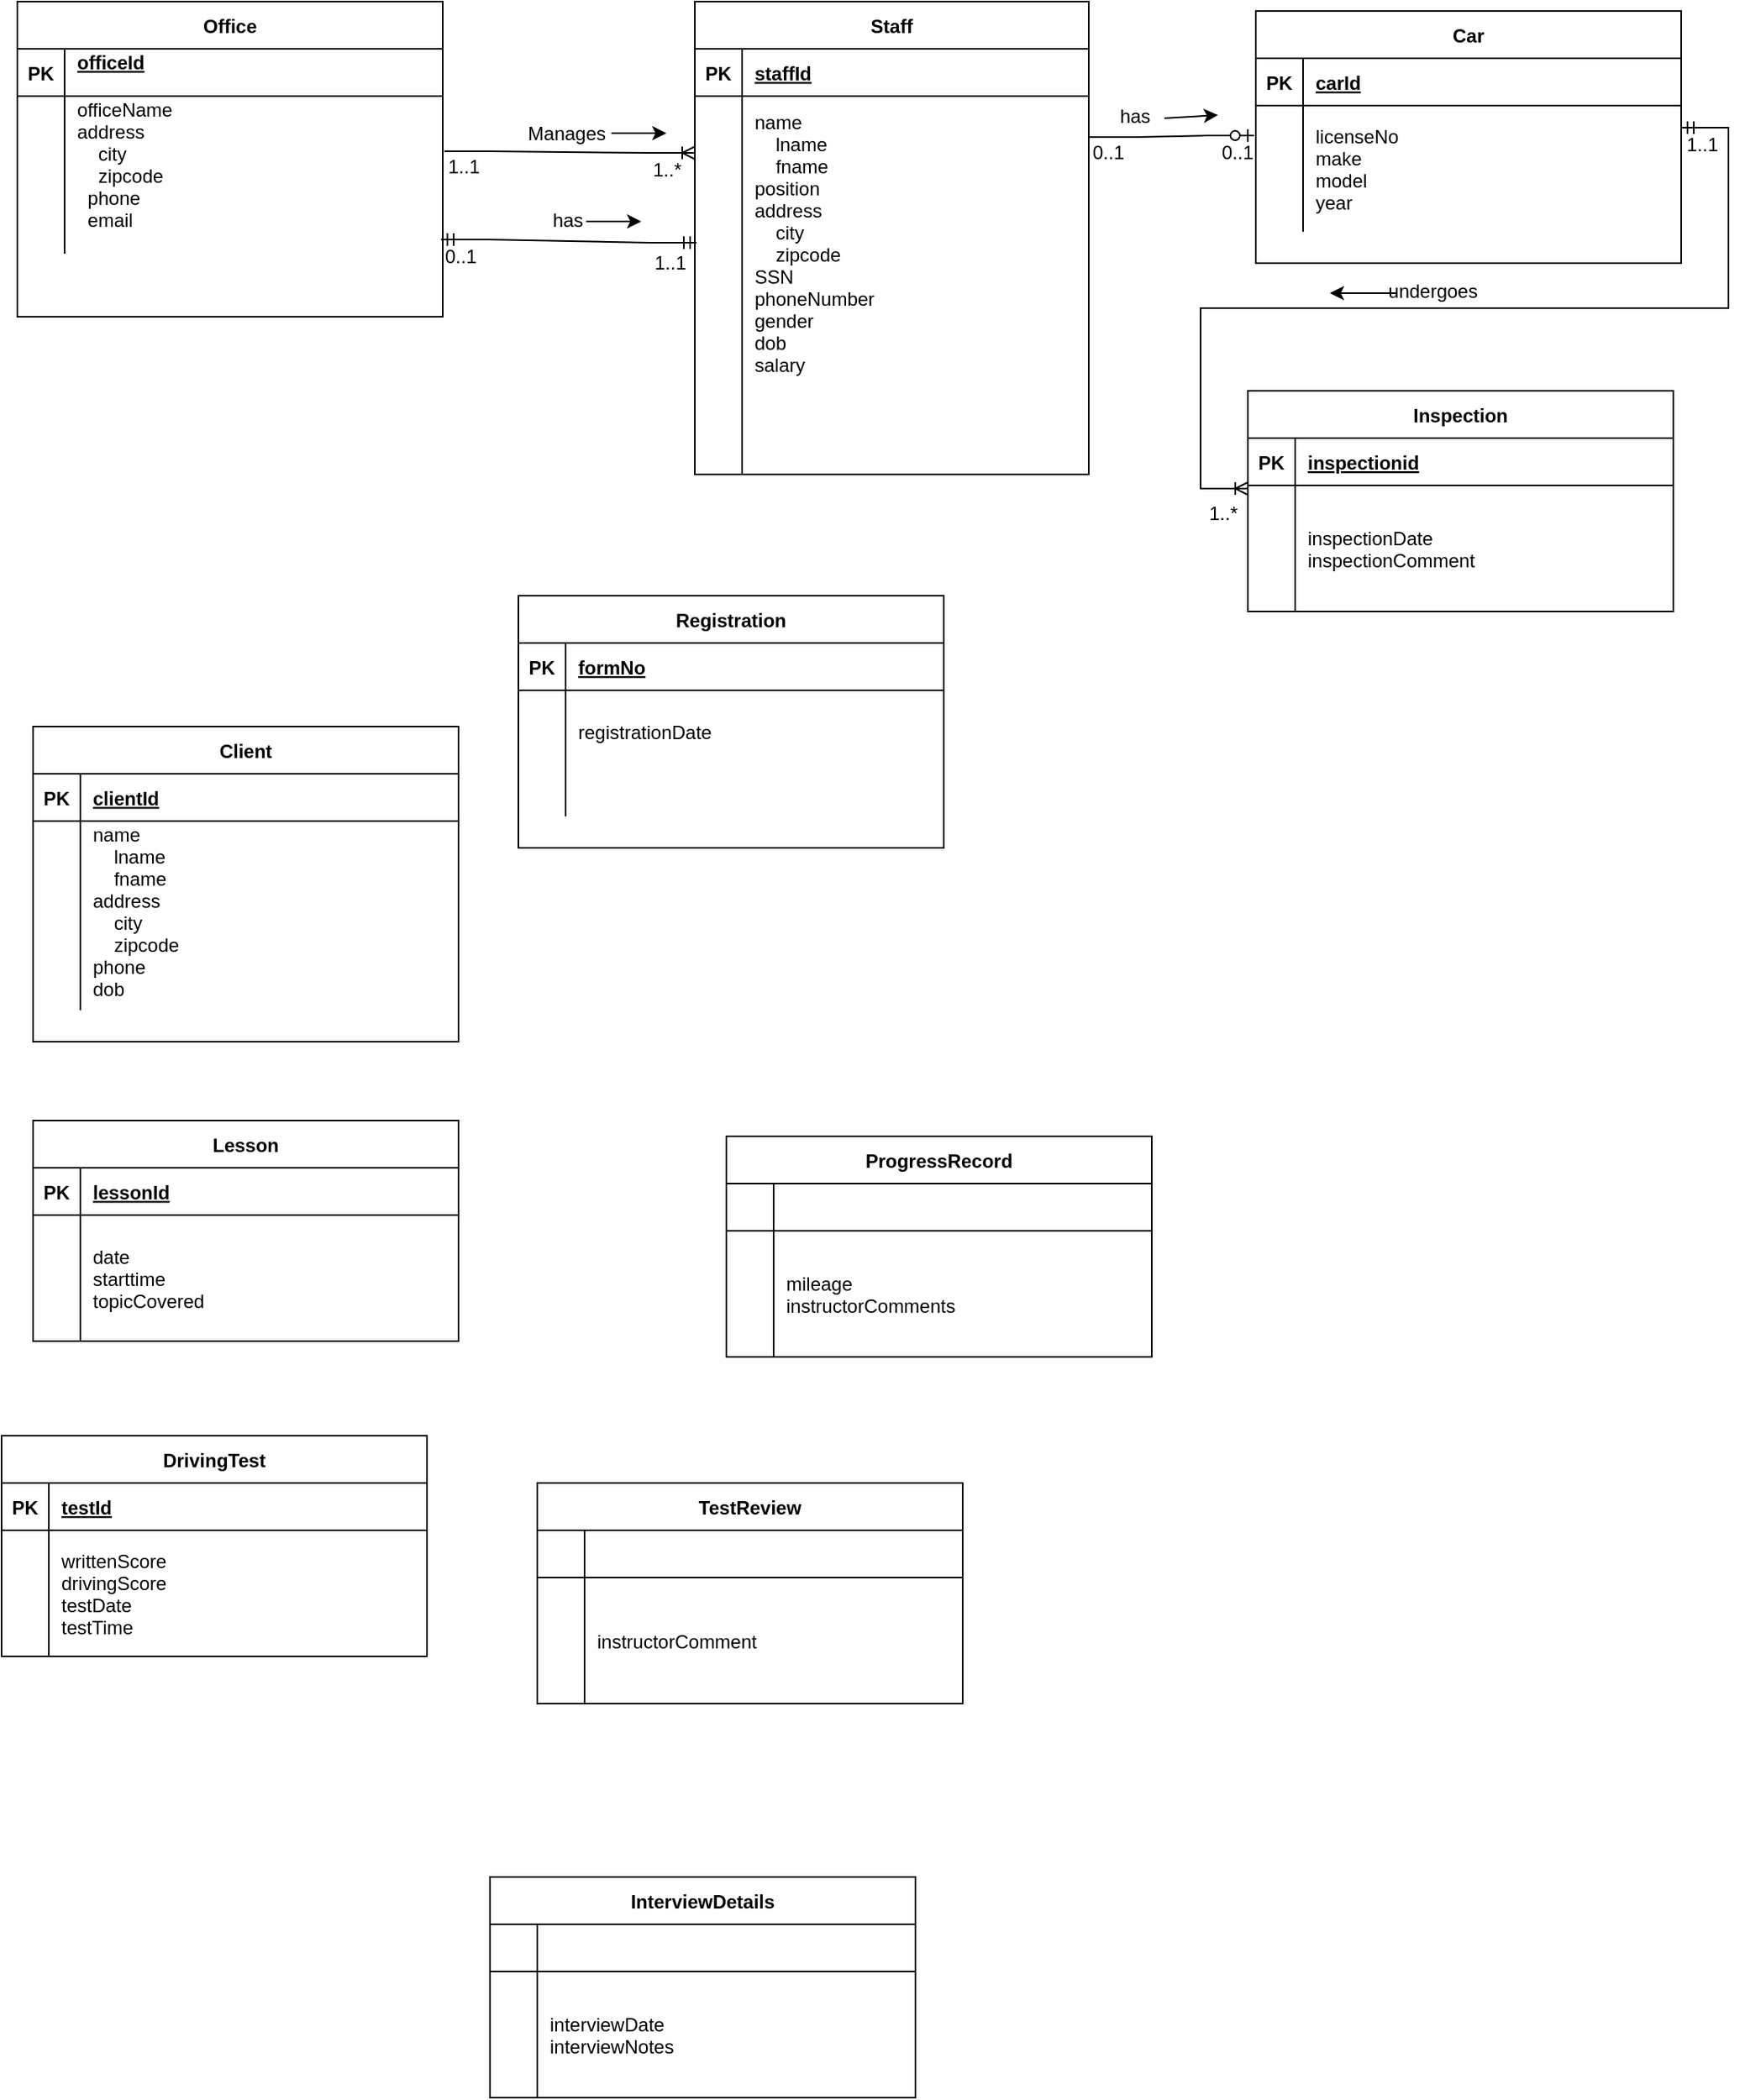 <mxfile version="24.0.2" type="github">
  <diagram id="R2lEEEUBdFMjLlhIrx00" name="Page-1">
    <mxGraphModel dx="954" dy="606" grid="0" gridSize="10" guides="1" tooltips="1" connect="1" arrows="1" fold="1" page="1" pageScale="1" pageWidth="850" pageHeight="1100" math="0" shadow="0" extFonts="Permanent Marker^https://fonts.googleapis.com/css?family=Permanent+Marker">
      <root>
        <mxCell id="0" />
        <mxCell id="1" parent="0" />
        <mxCell id="C-vyLk0tnHw3VtMMgP7b-2" value="Staff" style="shape=table;startSize=30;container=1;collapsible=1;childLayout=tableLayout;fixedRows=1;rowLines=0;fontStyle=1;align=center;resizeLast=1;" parent="1" vertex="1">
          <mxGeometry x="470" y="90" width="250" height="300" as="geometry" />
        </mxCell>
        <mxCell id="C-vyLk0tnHw3VtMMgP7b-3" value="" style="shape=partialRectangle;collapsible=0;dropTarget=0;pointerEvents=0;fillColor=none;points=[[0,0.5],[1,0.5]];portConstraint=eastwest;top=0;left=0;right=0;bottom=1;" parent="C-vyLk0tnHw3VtMMgP7b-2" vertex="1">
          <mxGeometry y="30" width="250" height="30" as="geometry" />
        </mxCell>
        <mxCell id="C-vyLk0tnHw3VtMMgP7b-4" value="PK" style="shape=partialRectangle;overflow=hidden;connectable=0;fillColor=none;top=0;left=0;bottom=0;right=0;fontStyle=1;" parent="C-vyLk0tnHw3VtMMgP7b-3" vertex="1">
          <mxGeometry width="30" height="30" as="geometry">
            <mxRectangle width="30" height="30" as="alternateBounds" />
          </mxGeometry>
        </mxCell>
        <mxCell id="C-vyLk0tnHw3VtMMgP7b-5" value="staffId" style="shape=partialRectangle;overflow=hidden;connectable=0;fillColor=none;top=0;left=0;bottom=0;right=0;align=left;spacingLeft=6;fontStyle=5;" parent="C-vyLk0tnHw3VtMMgP7b-3" vertex="1">
          <mxGeometry x="30" width="220" height="30" as="geometry">
            <mxRectangle width="220" height="30" as="alternateBounds" />
          </mxGeometry>
        </mxCell>
        <mxCell id="C-vyLk0tnHw3VtMMgP7b-6" value="" style="shape=partialRectangle;collapsible=0;dropTarget=0;pointerEvents=0;fillColor=none;points=[[0,0.5],[1,0.5]];portConstraint=eastwest;top=0;left=0;right=0;bottom=0;" parent="C-vyLk0tnHw3VtMMgP7b-2" vertex="1">
          <mxGeometry y="60" width="250" height="200" as="geometry" />
        </mxCell>
        <mxCell id="C-vyLk0tnHw3VtMMgP7b-7" value="" style="shape=partialRectangle;overflow=hidden;connectable=0;fillColor=none;top=0;left=0;bottom=0;right=0;" parent="C-vyLk0tnHw3VtMMgP7b-6" vertex="1">
          <mxGeometry width="30" height="200" as="geometry">
            <mxRectangle width="30" height="200" as="alternateBounds" />
          </mxGeometry>
        </mxCell>
        <mxCell id="C-vyLk0tnHw3VtMMgP7b-8" value="name&#xa;    lname&#xa;    fname&#xa;position&#xa;address&#xa;    city&#xa;    zipcode&#xa;SSN&#xa;phoneNumber&#xa;gender&#xa;dob&#xa;salary&#xa;" style="shape=partialRectangle;overflow=hidden;connectable=0;fillColor=none;top=0;left=0;bottom=0;right=0;align=left;spacingLeft=6;" parent="C-vyLk0tnHw3VtMMgP7b-6" vertex="1">
          <mxGeometry x="30" width="220" height="200" as="geometry">
            <mxRectangle width="220" height="200" as="alternateBounds" />
          </mxGeometry>
        </mxCell>
        <mxCell id="C-vyLk0tnHw3VtMMgP7b-9" value="" style="shape=partialRectangle;collapsible=0;dropTarget=0;pointerEvents=0;fillColor=none;points=[[0,0.5],[1,0.5]];portConstraint=eastwest;top=0;left=0;right=0;bottom=0;" parent="C-vyLk0tnHw3VtMMgP7b-2" vertex="1">
          <mxGeometry y="260" width="250" height="40" as="geometry" />
        </mxCell>
        <mxCell id="C-vyLk0tnHw3VtMMgP7b-10" value="" style="shape=partialRectangle;overflow=hidden;connectable=0;fillColor=none;top=0;left=0;bottom=0;right=0;" parent="C-vyLk0tnHw3VtMMgP7b-9" vertex="1">
          <mxGeometry width="30" height="40" as="geometry">
            <mxRectangle width="30" height="40" as="alternateBounds" />
          </mxGeometry>
        </mxCell>
        <mxCell id="C-vyLk0tnHw3VtMMgP7b-11" value="" style="shape=partialRectangle;overflow=hidden;connectable=0;fillColor=none;top=0;left=0;bottom=0;right=0;align=left;spacingLeft=6;" parent="C-vyLk0tnHw3VtMMgP7b-9" vertex="1">
          <mxGeometry x="30" width="220" height="40" as="geometry">
            <mxRectangle width="220" height="40" as="alternateBounds" />
          </mxGeometry>
        </mxCell>
        <mxCell id="C-vyLk0tnHw3VtMMgP7b-23" value="Office" style="shape=table;startSize=30;container=1;collapsible=1;childLayout=tableLayout;fixedRows=1;rowLines=0;fontStyle=1;align=center;resizeLast=1;" parent="1" vertex="1">
          <mxGeometry x="40" y="90" width="270" height="200" as="geometry" />
        </mxCell>
        <mxCell id="C-vyLk0tnHw3VtMMgP7b-24" value="" style="shape=partialRectangle;collapsible=0;dropTarget=0;pointerEvents=0;fillColor=none;points=[[0,0.5],[1,0.5]];portConstraint=eastwest;top=0;left=0;right=0;bottom=1;" parent="C-vyLk0tnHw3VtMMgP7b-23" vertex="1">
          <mxGeometry y="30" width="270" height="30" as="geometry" />
        </mxCell>
        <mxCell id="C-vyLk0tnHw3VtMMgP7b-25" value="PK" style="shape=partialRectangle;overflow=hidden;connectable=0;fillColor=none;top=0;left=0;bottom=0;right=0;fontStyle=1;" parent="C-vyLk0tnHw3VtMMgP7b-24" vertex="1">
          <mxGeometry width="30" height="30" as="geometry">
            <mxRectangle width="30" height="30" as="alternateBounds" />
          </mxGeometry>
        </mxCell>
        <mxCell id="C-vyLk0tnHw3VtMMgP7b-26" value="officeId&#xa;" style="shape=partialRectangle;overflow=hidden;connectable=0;fillColor=none;top=0;left=0;bottom=0;right=0;align=left;spacingLeft=6;fontStyle=5;" parent="C-vyLk0tnHw3VtMMgP7b-24" vertex="1">
          <mxGeometry x="30" width="240" height="30" as="geometry">
            <mxRectangle width="240" height="30" as="alternateBounds" />
          </mxGeometry>
        </mxCell>
        <mxCell id="C-vyLk0tnHw3VtMMgP7b-27" value="" style="shape=partialRectangle;collapsible=0;dropTarget=0;pointerEvents=0;fillColor=none;points=[[0,0.5],[1,0.5]];portConstraint=eastwest;top=0;left=0;right=0;bottom=0;" parent="C-vyLk0tnHw3VtMMgP7b-23" vertex="1">
          <mxGeometry y="60" width="270" height="100" as="geometry" />
        </mxCell>
        <mxCell id="C-vyLk0tnHw3VtMMgP7b-28" value="" style="shape=partialRectangle;overflow=hidden;connectable=0;fillColor=none;top=0;left=0;bottom=0;right=0;" parent="C-vyLk0tnHw3VtMMgP7b-27" vertex="1">
          <mxGeometry width="30" height="100" as="geometry">
            <mxRectangle width="30" height="100" as="alternateBounds" />
          </mxGeometry>
        </mxCell>
        <mxCell id="C-vyLk0tnHw3VtMMgP7b-29" value="officeName&#xa;address&#xa;    city&#xa;    zipcode&#xa;  phone&#xa;  email&#xa;&#xa;" style="shape=partialRectangle;overflow=hidden;connectable=0;fillColor=none;top=0;left=0;bottom=0;right=0;align=left;spacingLeft=6;" parent="C-vyLk0tnHw3VtMMgP7b-27" vertex="1">
          <mxGeometry x="30" width="240" height="100" as="geometry">
            <mxRectangle width="240" height="100" as="alternateBounds" />
          </mxGeometry>
        </mxCell>
        <mxCell id="NRWMTkdjOO6M37qrP40V-1" value="Client" style="shape=table;startSize=30;container=1;collapsible=1;childLayout=tableLayout;fixedRows=1;rowLines=0;fontStyle=1;align=center;resizeLast=1;" vertex="1" parent="1">
          <mxGeometry x="50" y="550" width="270" height="200" as="geometry" />
        </mxCell>
        <mxCell id="NRWMTkdjOO6M37qrP40V-2" value="" style="shape=partialRectangle;collapsible=0;dropTarget=0;pointerEvents=0;fillColor=none;points=[[0,0.5],[1,0.5]];portConstraint=eastwest;top=0;left=0;right=0;bottom=1;" vertex="1" parent="NRWMTkdjOO6M37qrP40V-1">
          <mxGeometry y="30" width="270" height="30" as="geometry" />
        </mxCell>
        <mxCell id="NRWMTkdjOO6M37qrP40V-3" value="PK" style="shape=partialRectangle;overflow=hidden;connectable=0;fillColor=none;top=0;left=0;bottom=0;right=0;fontStyle=1;" vertex="1" parent="NRWMTkdjOO6M37qrP40V-2">
          <mxGeometry width="30" height="30" as="geometry">
            <mxRectangle width="30" height="30" as="alternateBounds" />
          </mxGeometry>
        </mxCell>
        <mxCell id="NRWMTkdjOO6M37qrP40V-4" value="clientId" style="shape=partialRectangle;overflow=hidden;connectable=0;fillColor=none;top=0;left=0;bottom=0;right=0;align=left;spacingLeft=6;fontStyle=5;" vertex="1" parent="NRWMTkdjOO6M37qrP40V-2">
          <mxGeometry x="30" width="240" height="30" as="geometry">
            <mxRectangle width="240" height="30" as="alternateBounds" />
          </mxGeometry>
        </mxCell>
        <mxCell id="NRWMTkdjOO6M37qrP40V-5" value="" style="shape=partialRectangle;collapsible=0;dropTarget=0;pointerEvents=0;fillColor=none;points=[[0,0.5],[1,0.5]];portConstraint=eastwest;top=0;left=0;right=0;bottom=0;" vertex="1" parent="NRWMTkdjOO6M37qrP40V-1">
          <mxGeometry y="60" width="270" height="120" as="geometry" />
        </mxCell>
        <mxCell id="NRWMTkdjOO6M37qrP40V-6" value="" style="shape=partialRectangle;overflow=hidden;connectable=0;fillColor=none;top=0;left=0;bottom=0;right=0;" vertex="1" parent="NRWMTkdjOO6M37qrP40V-5">
          <mxGeometry width="30" height="120" as="geometry">
            <mxRectangle width="30" height="120" as="alternateBounds" />
          </mxGeometry>
        </mxCell>
        <mxCell id="NRWMTkdjOO6M37qrP40V-7" value="name&#xa;    lname&#xa;    fname&#xa;address&#xa;    city&#xa;    zipcode&#xa;phone&#xa;dob&#xa;    &#xa;&#xa;" style="shape=partialRectangle;overflow=hidden;connectable=0;fillColor=none;top=0;left=0;bottom=0;right=0;align=left;spacingLeft=6;" vertex="1" parent="NRWMTkdjOO6M37qrP40V-5">
          <mxGeometry x="30" width="240" height="120" as="geometry">
            <mxRectangle width="240" height="120" as="alternateBounds" />
          </mxGeometry>
        </mxCell>
        <mxCell id="NRWMTkdjOO6M37qrP40V-8" value="Registration" style="shape=table;startSize=30;container=1;collapsible=1;childLayout=tableLayout;fixedRows=1;rowLines=0;fontStyle=1;align=center;resizeLast=1;" vertex="1" parent="1">
          <mxGeometry x="358" y="467" width="270" height="160" as="geometry" />
        </mxCell>
        <mxCell id="NRWMTkdjOO6M37qrP40V-9" value="" style="shape=partialRectangle;collapsible=0;dropTarget=0;pointerEvents=0;fillColor=none;points=[[0,0.5],[1,0.5]];portConstraint=eastwest;top=0;left=0;right=0;bottom=1;" vertex="1" parent="NRWMTkdjOO6M37qrP40V-8">
          <mxGeometry y="30" width="270" height="30" as="geometry" />
        </mxCell>
        <mxCell id="NRWMTkdjOO6M37qrP40V-10" value="PK" style="shape=partialRectangle;overflow=hidden;connectable=0;fillColor=none;top=0;left=0;bottom=0;right=0;fontStyle=1;" vertex="1" parent="NRWMTkdjOO6M37qrP40V-9">
          <mxGeometry width="30" height="30" as="geometry">
            <mxRectangle width="30" height="30" as="alternateBounds" />
          </mxGeometry>
        </mxCell>
        <mxCell id="NRWMTkdjOO6M37qrP40V-11" value="formNo" style="shape=partialRectangle;overflow=hidden;connectable=0;fillColor=none;top=0;left=0;bottom=0;right=0;align=left;spacingLeft=6;fontStyle=5;" vertex="1" parent="NRWMTkdjOO6M37qrP40V-9">
          <mxGeometry x="30" width="240" height="30" as="geometry">
            <mxRectangle width="240" height="30" as="alternateBounds" />
          </mxGeometry>
        </mxCell>
        <mxCell id="NRWMTkdjOO6M37qrP40V-12" value="" style="shape=partialRectangle;collapsible=0;dropTarget=0;pointerEvents=0;fillColor=none;points=[[0,0.5],[1,0.5]];portConstraint=eastwest;top=0;left=0;right=0;bottom=0;" vertex="1" parent="NRWMTkdjOO6M37qrP40V-8">
          <mxGeometry y="60" width="270" height="80" as="geometry" />
        </mxCell>
        <mxCell id="NRWMTkdjOO6M37qrP40V-13" value="" style="shape=partialRectangle;overflow=hidden;connectable=0;fillColor=none;top=0;left=0;bottom=0;right=0;" vertex="1" parent="NRWMTkdjOO6M37qrP40V-12">
          <mxGeometry width="30" height="80" as="geometry">
            <mxRectangle width="30" height="80" as="alternateBounds" />
          </mxGeometry>
        </mxCell>
        <mxCell id="NRWMTkdjOO6M37qrP40V-14" value="registrationDate    &#xa;&#xa;" style="shape=partialRectangle;overflow=hidden;connectable=0;fillColor=none;top=0;left=0;bottom=0;right=0;align=left;spacingLeft=6;" vertex="1" parent="NRWMTkdjOO6M37qrP40V-12">
          <mxGeometry x="30" width="240" height="80" as="geometry">
            <mxRectangle width="240" height="80" as="alternateBounds" />
          </mxGeometry>
        </mxCell>
        <mxCell id="NRWMTkdjOO6M37qrP40V-15" value="Car" style="shape=table;startSize=30;container=1;collapsible=1;childLayout=tableLayout;fixedRows=1;rowLines=0;fontStyle=1;align=center;resizeLast=1;" vertex="1" parent="1">
          <mxGeometry x="826" y="96" width="270" height="160" as="geometry" />
        </mxCell>
        <mxCell id="NRWMTkdjOO6M37qrP40V-16" value="" style="shape=partialRectangle;collapsible=0;dropTarget=0;pointerEvents=0;fillColor=none;points=[[0,0.5],[1,0.5]];portConstraint=eastwest;top=0;left=0;right=0;bottom=1;" vertex="1" parent="NRWMTkdjOO6M37qrP40V-15">
          <mxGeometry y="30" width="270" height="30" as="geometry" />
        </mxCell>
        <mxCell id="NRWMTkdjOO6M37qrP40V-17" value="PK" style="shape=partialRectangle;overflow=hidden;connectable=0;fillColor=none;top=0;left=0;bottom=0;right=0;fontStyle=1;" vertex="1" parent="NRWMTkdjOO6M37qrP40V-16">
          <mxGeometry width="30" height="30" as="geometry">
            <mxRectangle width="30" height="30" as="alternateBounds" />
          </mxGeometry>
        </mxCell>
        <mxCell id="NRWMTkdjOO6M37qrP40V-18" value="carId" style="shape=partialRectangle;overflow=hidden;connectable=0;fillColor=none;top=0;left=0;bottom=0;right=0;align=left;spacingLeft=6;fontStyle=5;" vertex="1" parent="NRWMTkdjOO6M37qrP40V-16">
          <mxGeometry x="30" width="240" height="30" as="geometry">
            <mxRectangle width="240" height="30" as="alternateBounds" />
          </mxGeometry>
        </mxCell>
        <mxCell id="NRWMTkdjOO6M37qrP40V-19" value="" style="shape=partialRectangle;collapsible=0;dropTarget=0;pointerEvents=0;fillColor=none;points=[[0,0.5],[1,0.5]];portConstraint=eastwest;top=0;left=0;right=0;bottom=0;" vertex="1" parent="NRWMTkdjOO6M37qrP40V-15">
          <mxGeometry y="60" width="270" height="80" as="geometry" />
        </mxCell>
        <mxCell id="NRWMTkdjOO6M37qrP40V-20" value="" style="shape=partialRectangle;overflow=hidden;connectable=0;fillColor=none;top=0;left=0;bottom=0;right=0;" vertex="1" parent="NRWMTkdjOO6M37qrP40V-19">
          <mxGeometry width="30" height="80" as="geometry">
            <mxRectangle width="30" height="80" as="alternateBounds" />
          </mxGeometry>
        </mxCell>
        <mxCell id="NRWMTkdjOO6M37qrP40V-21" value="licenseNo&#xa;make&#xa;model&#xa;year" style="shape=partialRectangle;overflow=hidden;connectable=0;fillColor=none;top=0;left=0;bottom=0;right=0;align=left;spacingLeft=6;" vertex="1" parent="NRWMTkdjOO6M37qrP40V-19">
          <mxGeometry x="30" width="240" height="80" as="geometry">
            <mxRectangle width="240" height="80" as="alternateBounds" />
          </mxGeometry>
        </mxCell>
        <mxCell id="NRWMTkdjOO6M37qrP40V-22" value="Inspection" style="shape=table;startSize=30;container=1;collapsible=1;childLayout=tableLayout;fixedRows=1;rowLines=0;fontStyle=1;align=center;resizeLast=1;" vertex="1" parent="1">
          <mxGeometry x="821" y="337" width="270" height="140" as="geometry" />
        </mxCell>
        <mxCell id="NRWMTkdjOO6M37qrP40V-23" value="" style="shape=partialRectangle;collapsible=0;dropTarget=0;pointerEvents=0;fillColor=none;points=[[0,0.5],[1,0.5]];portConstraint=eastwest;top=0;left=0;right=0;bottom=1;" vertex="1" parent="NRWMTkdjOO6M37qrP40V-22">
          <mxGeometry y="30" width="270" height="30" as="geometry" />
        </mxCell>
        <mxCell id="NRWMTkdjOO6M37qrP40V-24" value="PK" style="shape=partialRectangle;overflow=hidden;connectable=0;fillColor=none;top=0;left=0;bottom=0;right=0;fontStyle=1;" vertex="1" parent="NRWMTkdjOO6M37qrP40V-23">
          <mxGeometry width="30" height="30" as="geometry">
            <mxRectangle width="30" height="30" as="alternateBounds" />
          </mxGeometry>
        </mxCell>
        <mxCell id="NRWMTkdjOO6M37qrP40V-25" value="inspectionid" style="shape=partialRectangle;overflow=hidden;connectable=0;fillColor=none;top=0;left=0;bottom=0;right=0;align=left;spacingLeft=6;fontStyle=5;" vertex="1" parent="NRWMTkdjOO6M37qrP40V-23">
          <mxGeometry x="30" width="240" height="30" as="geometry">
            <mxRectangle width="240" height="30" as="alternateBounds" />
          </mxGeometry>
        </mxCell>
        <mxCell id="NRWMTkdjOO6M37qrP40V-26" value="" style="shape=partialRectangle;collapsible=0;dropTarget=0;pointerEvents=0;fillColor=none;points=[[0,0.5],[1,0.5]];portConstraint=eastwest;top=0;left=0;right=0;bottom=0;" vertex="1" parent="NRWMTkdjOO6M37qrP40V-22">
          <mxGeometry y="60" width="270" height="80" as="geometry" />
        </mxCell>
        <mxCell id="NRWMTkdjOO6M37qrP40V-27" value="" style="shape=partialRectangle;overflow=hidden;connectable=0;fillColor=none;top=0;left=0;bottom=0;right=0;" vertex="1" parent="NRWMTkdjOO6M37qrP40V-26">
          <mxGeometry width="30" height="80" as="geometry">
            <mxRectangle width="30" height="80" as="alternateBounds" />
          </mxGeometry>
        </mxCell>
        <mxCell id="NRWMTkdjOO6M37qrP40V-28" value="inspectionDate&#xa;inspectionComment" style="shape=partialRectangle;overflow=hidden;connectable=0;fillColor=none;top=0;left=0;bottom=0;right=0;align=left;spacingLeft=6;" vertex="1" parent="NRWMTkdjOO6M37qrP40V-26">
          <mxGeometry x="30" width="240" height="80" as="geometry">
            <mxRectangle width="240" height="80" as="alternateBounds" />
          </mxGeometry>
        </mxCell>
        <mxCell id="NRWMTkdjOO6M37qrP40V-29" value="Lesson" style="shape=table;startSize=30;container=1;collapsible=1;childLayout=tableLayout;fixedRows=1;rowLines=0;fontStyle=1;align=center;resizeLast=1;" vertex="1" parent="1">
          <mxGeometry x="50" y="800" width="270" height="140" as="geometry" />
        </mxCell>
        <mxCell id="NRWMTkdjOO6M37qrP40V-30" value="" style="shape=partialRectangle;collapsible=0;dropTarget=0;pointerEvents=0;fillColor=none;points=[[0,0.5],[1,0.5]];portConstraint=eastwest;top=0;left=0;right=0;bottom=1;" vertex="1" parent="NRWMTkdjOO6M37qrP40V-29">
          <mxGeometry y="30" width="270" height="30" as="geometry" />
        </mxCell>
        <mxCell id="NRWMTkdjOO6M37qrP40V-31" value="PK" style="shape=partialRectangle;overflow=hidden;connectable=0;fillColor=none;top=0;left=0;bottom=0;right=0;fontStyle=1;" vertex="1" parent="NRWMTkdjOO6M37qrP40V-30">
          <mxGeometry width="30" height="30" as="geometry">
            <mxRectangle width="30" height="30" as="alternateBounds" />
          </mxGeometry>
        </mxCell>
        <mxCell id="NRWMTkdjOO6M37qrP40V-32" value="lessonId" style="shape=partialRectangle;overflow=hidden;connectable=0;fillColor=none;top=0;left=0;bottom=0;right=0;align=left;spacingLeft=6;fontStyle=5;" vertex="1" parent="NRWMTkdjOO6M37qrP40V-30">
          <mxGeometry x="30" width="240" height="30" as="geometry">
            <mxRectangle width="240" height="30" as="alternateBounds" />
          </mxGeometry>
        </mxCell>
        <mxCell id="NRWMTkdjOO6M37qrP40V-33" value="" style="shape=partialRectangle;collapsible=0;dropTarget=0;pointerEvents=0;fillColor=none;points=[[0,0.5],[1,0.5]];portConstraint=eastwest;top=0;left=0;right=0;bottom=0;" vertex="1" parent="NRWMTkdjOO6M37qrP40V-29">
          <mxGeometry y="60" width="270" height="80" as="geometry" />
        </mxCell>
        <mxCell id="NRWMTkdjOO6M37qrP40V-34" value="" style="shape=partialRectangle;overflow=hidden;connectable=0;fillColor=none;top=0;left=0;bottom=0;right=0;" vertex="1" parent="NRWMTkdjOO6M37qrP40V-33">
          <mxGeometry width="30" height="80" as="geometry">
            <mxRectangle width="30" height="80" as="alternateBounds" />
          </mxGeometry>
        </mxCell>
        <mxCell id="NRWMTkdjOO6M37qrP40V-35" value="date&#xa;starttime&#xa;topicCovered" style="shape=partialRectangle;overflow=hidden;connectable=0;fillColor=none;top=0;left=0;bottom=0;right=0;align=left;spacingLeft=6;" vertex="1" parent="NRWMTkdjOO6M37qrP40V-33">
          <mxGeometry x="30" width="240" height="80" as="geometry">
            <mxRectangle width="240" height="80" as="alternateBounds" />
          </mxGeometry>
        </mxCell>
        <mxCell id="NRWMTkdjOO6M37qrP40V-36" value="ProgressRecord" style="shape=table;startSize=30;container=1;collapsible=1;childLayout=tableLayout;fixedRows=1;rowLines=0;fontStyle=1;align=center;resizeLast=1;" vertex="1" parent="1">
          <mxGeometry x="490" y="810" width="270" height="140" as="geometry" />
        </mxCell>
        <mxCell id="NRWMTkdjOO6M37qrP40V-37" value="" style="shape=partialRectangle;collapsible=0;dropTarget=0;pointerEvents=0;fillColor=none;points=[[0,0.5],[1,0.5]];portConstraint=eastwest;top=0;left=0;right=0;bottom=1;" vertex="1" parent="NRWMTkdjOO6M37qrP40V-36">
          <mxGeometry y="30" width="270" height="30" as="geometry" />
        </mxCell>
        <mxCell id="NRWMTkdjOO6M37qrP40V-38" value="" style="shape=partialRectangle;overflow=hidden;connectable=0;fillColor=none;top=0;left=0;bottom=0;right=0;fontStyle=1;" vertex="1" parent="NRWMTkdjOO6M37qrP40V-37">
          <mxGeometry width="30" height="30" as="geometry">
            <mxRectangle width="30" height="30" as="alternateBounds" />
          </mxGeometry>
        </mxCell>
        <mxCell id="NRWMTkdjOO6M37qrP40V-39" value="" style="shape=partialRectangle;overflow=hidden;connectable=0;fillColor=none;top=0;left=0;bottom=0;right=0;align=left;spacingLeft=6;fontStyle=5;" vertex="1" parent="NRWMTkdjOO6M37qrP40V-37">
          <mxGeometry x="30" width="240" height="30" as="geometry">
            <mxRectangle width="240" height="30" as="alternateBounds" />
          </mxGeometry>
        </mxCell>
        <mxCell id="NRWMTkdjOO6M37qrP40V-40" value="" style="shape=partialRectangle;collapsible=0;dropTarget=0;pointerEvents=0;fillColor=none;points=[[0,0.5],[1,0.5]];portConstraint=eastwest;top=0;left=0;right=0;bottom=0;" vertex="1" parent="NRWMTkdjOO6M37qrP40V-36">
          <mxGeometry y="60" width="270" height="80" as="geometry" />
        </mxCell>
        <mxCell id="NRWMTkdjOO6M37qrP40V-41" value="" style="shape=partialRectangle;overflow=hidden;connectable=0;fillColor=none;top=0;left=0;bottom=0;right=0;" vertex="1" parent="NRWMTkdjOO6M37qrP40V-40">
          <mxGeometry width="30" height="80" as="geometry">
            <mxRectangle width="30" height="80" as="alternateBounds" />
          </mxGeometry>
        </mxCell>
        <mxCell id="NRWMTkdjOO6M37qrP40V-42" value="mileage&#xa;instructorComments" style="shape=partialRectangle;overflow=hidden;connectable=0;fillColor=none;top=0;left=0;bottom=0;right=0;align=left;spacingLeft=6;" vertex="1" parent="NRWMTkdjOO6M37qrP40V-40">
          <mxGeometry x="30" width="240" height="80" as="geometry">
            <mxRectangle width="240" height="80" as="alternateBounds" />
          </mxGeometry>
        </mxCell>
        <mxCell id="NRWMTkdjOO6M37qrP40V-43" value="DrivingTest" style="shape=table;startSize=30;container=1;collapsible=1;childLayout=tableLayout;fixedRows=1;rowLines=0;fontStyle=1;align=center;resizeLast=1;" vertex="1" parent="1">
          <mxGeometry x="30" y="1000" width="270" height="140" as="geometry" />
        </mxCell>
        <mxCell id="NRWMTkdjOO6M37qrP40V-44" value="" style="shape=partialRectangle;collapsible=0;dropTarget=0;pointerEvents=0;fillColor=none;points=[[0,0.5],[1,0.5]];portConstraint=eastwest;top=0;left=0;right=0;bottom=1;" vertex="1" parent="NRWMTkdjOO6M37qrP40V-43">
          <mxGeometry y="30" width="270" height="30" as="geometry" />
        </mxCell>
        <mxCell id="NRWMTkdjOO6M37qrP40V-45" value="PK" style="shape=partialRectangle;overflow=hidden;connectable=0;fillColor=none;top=0;left=0;bottom=0;right=0;fontStyle=1;" vertex="1" parent="NRWMTkdjOO6M37qrP40V-44">
          <mxGeometry width="30" height="30" as="geometry">
            <mxRectangle width="30" height="30" as="alternateBounds" />
          </mxGeometry>
        </mxCell>
        <mxCell id="NRWMTkdjOO6M37qrP40V-46" value="testId" style="shape=partialRectangle;overflow=hidden;connectable=0;fillColor=none;top=0;left=0;bottom=0;right=0;align=left;spacingLeft=6;fontStyle=5;" vertex="1" parent="NRWMTkdjOO6M37qrP40V-44">
          <mxGeometry x="30" width="240" height="30" as="geometry">
            <mxRectangle width="240" height="30" as="alternateBounds" />
          </mxGeometry>
        </mxCell>
        <mxCell id="NRWMTkdjOO6M37qrP40V-47" value="" style="shape=partialRectangle;collapsible=0;dropTarget=0;pointerEvents=0;fillColor=none;points=[[0,0.5],[1,0.5]];portConstraint=eastwest;top=0;left=0;right=0;bottom=0;" vertex="1" parent="NRWMTkdjOO6M37qrP40V-43">
          <mxGeometry y="60" width="270" height="80" as="geometry" />
        </mxCell>
        <mxCell id="NRWMTkdjOO6M37qrP40V-48" value="" style="shape=partialRectangle;overflow=hidden;connectable=0;fillColor=none;top=0;left=0;bottom=0;right=0;" vertex="1" parent="NRWMTkdjOO6M37qrP40V-47">
          <mxGeometry width="30" height="80" as="geometry">
            <mxRectangle width="30" height="80" as="alternateBounds" />
          </mxGeometry>
        </mxCell>
        <mxCell id="NRWMTkdjOO6M37qrP40V-49" value="writtenScore&#xa;drivingScore&#xa;testDate&#xa;testTime" style="shape=partialRectangle;overflow=hidden;connectable=0;fillColor=none;top=0;left=0;bottom=0;right=0;align=left;spacingLeft=6;" vertex="1" parent="NRWMTkdjOO6M37qrP40V-47">
          <mxGeometry x="30" width="240" height="80" as="geometry">
            <mxRectangle width="240" height="80" as="alternateBounds" />
          </mxGeometry>
        </mxCell>
        <mxCell id="NRWMTkdjOO6M37qrP40V-50" value="TestReview" style="shape=table;startSize=30;container=1;collapsible=1;childLayout=tableLayout;fixedRows=1;rowLines=0;fontStyle=1;align=center;resizeLast=1;" vertex="1" parent="1">
          <mxGeometry x="370" y="1030" width="270" height="140" as="geometry" />
        </mxCell>
        <mxCell id="NRWMTkdjOO6M37qrP40V-51" value="" style="shape=partialRectangle;collapsible=0;dropTarget=0;pointerEvents=0;fillColor=none;points=[[0,0.5],[1,0.5]];portConstraint=eastwest;top=0;left=0;right=0;bottom=1;" vertex="1" parent="NRWMTkdjOO6M37qrP40V-50">
          <mxGeometry y="30" width="270" height="30" as="geometry" />
        </mxCell>
        <mxCell id="NRWMTkdjOO6M37qrP40V-52" value="" style="shape=partialRectangle;overflow=hidden;connectable=0;fillColor=none;top=0;left=0;bottom=0;right=0;fontStyle=1;" vertex="1" parent="NRWMTkdjOO6M37qrP40V-51">
          <mxGeometry width="30" height="30" as="geometry">
            <mxRectangle width="30" height="30" as="alternateBounds" />
          </mxGeometry>
        </mxCell>
        <mxCell id="NRWMTkdjOO6M37qrP40V-53" value="" style="shape=partialRectangle;overflow=hidden;connectable=0;fillColor=none;top=0;left=0;bottom=0;right=0;align=left;spacingLeft=6;fontStyle=5;" vertex="1" parent="NRWMTkdjOO6M37qrP40V-51">
          <mxGeometry x="30" width="240" height="30" as="geometry">
            <mxRectangle width="240" height="30" as="alternateBounds" />
          </mxGeometry>
        </mxCell>
        <mxCell id="NRWMTkdjOO6M37qrP40V-54" value="" style="shape=partialRectangle;collapsible=0;dropTarget=0;pointerEvents=0;fillColor=none;points=[[0,0.5],[1,0.5]];portConstraint=eastwest;top=0;left=0;right=0;bottom=0;" vertex="1" parent="NRWMTkdjOO6M37qrP40V-50">
          <mxGeometry y="60" width="270" height="80" as="geometry" />
        </mxCell>
        <mxCell id="NRWMTkdjOO6M37qrP40V-55" value="" style="shape=partialRectangle;overflow=hidden;connectable=0;fillColor=none;top=0;left=0;bottom=0;right=0;" vertex="1" parent="NRWMTkdjOO6M37qrP40V-54">
          <mxGeometry width="30" height="80" as="geometry">
            <mxRectangle width="30" height="80" as="alternateBounds" />
          </mxGeometry>
        </mxCell>
        <mxCell id="NRWMTkdjOO6M37qrP40V-56" value="instructorComment" style="shape=partialRectangle;overflow=hidden;connectable=0;fillColor=none;top=0;left=0;bottom=0;right=0;align=left;spacingLeft=6;" vertex="1" parent="NRWMTkdjOO6M37qrP40V-54">
          <mxGeometry x="30" width="240" height="80" as="geometry">
            <mxRectangle width="240" height="80" as="alternateBounds" />
          </mxGeometry>
        </mxCell>
        <mxCell id="NRWMTkdjOO6M37qrP40V-57" value="InterviewDetails" style="shape=table;startSize=30;container=1;collapsible=1;childLayout=tableLayout;fixedRows=1;rowLines=0;fontStyle=1;align=center;resizeLast=1;" vertex="1" parent="1">
          <mxGeometry x="340" y="1280" width="270" height="140" as="geometry" />
        </mxCell>
        <mxCell id="NRWMTkdjOO6M37qrP40V-58" value="" style="shape=partialRectangle;collapsible=0;dropTarget=0;pointerEvents=0;fillColor=none;points=[[0,0.5],[1,0.5]];portConstraint=eastwest;top=0;left=0;right=0;bottom=1;" vertex="1" parent="NRWMTkdjOO6M37qrP40V-57">
          <mxGeometry y="30" width="270" height="30" as="geometry" />
        </mxCell>
        <mxCell id="NRWMTkdjOO6M37qrP40V-59" value="" style="shape=partialRectangle;overflow=hidden;connectable=0;fillColor=none;top=0;left=0;bottom=0;right=0;fontStyle=1;" vertex="1" parent="NRWMTkdjOO6M37qrP40V-58">
          <mxGeometry width="30" height="30" as="geometry">
            <mxRectangle width="30" height="30" as="alternateBounds" />
          </mxGeometry>
        </mxCell>
        <mxCell id="NRWMTkdjOO6M37qrP40V-60" value="" style="shape=partialRectangle;overflow=hidden;connectable=0;fillColor=none;top=0;left=0;bottom=0;right=0;align=left;spacingLeft=6;fontStyle=5;" vertex="1" parent="NRWMTkdjOO6M37qrP40V-58">
          <mxGeometry x="30" width="240" height="30" as="geometry">
            <mxRectangle width="240" height="30" as="alternateBounds" />
          </mxGeometry>
        </mxCell>
        <mxCell id="NRWMTkdjOO6M37qrP40V-61" value="" style="shape=partialRectangle;collapsible=0;dropTarget=0;pointerEvents=0;fillColor=none;points=[[0,0.5],[1,0.5]];portConstraint=eastwest;top=0;left=0;right=0;bottom=0;" vertex="1" parent="NRWMTkdjOO6M37qrP40V-57">
          <mxGeometry y="60" width="270" height="80" as="geometry" />
        </mxCell>
        <mxCell id="NRWMTkdjOO6M37qrP40V-62" value="" style="shape=partialRectangle;overflow=hidden;connectable=0;fillColor=none;top=0;left=0;bottom=0;right=0;" vertex="1" parent="NRWMTkdjOO6M37qrP40V-61">
          <mxGeometry width="30" height="80" as="geometry">
            <mxRectangle width="30" height="80" as="alternateBounds" />
          </mxGeometry>
        </mxCell>
        <mxCell id="NRWMTkdjOO6M37qrP40V-63" value="interviewDate&#xa;interviewNotes" style="shape=partialRectangle;overflow=hidden;connectable=0;fillColor=none;top=0;left=0;bottom=0;right=0;align=left;spacingLeft=6;" vertex="1" parent="NRWMTkdjOO6M37qrP40V-61">
          <mxGeometry x="30" width="240" height="80" as="geometry">
            <mxRectangle width="240" height="80" as="alternateBounds" />
          </mxGeometry>
        </mxCell>
        <mxCell id="NRWMTkdjOO6M37qrP40V-65" value="" style="edgeStyle=entityRelationEdgeStyle;fontSize=12;html=1;endArrow=ERmandOne;startArrow=ERmandOne;rounded=0;entryX=0.004;entryY=0.465;entryDx=0;entryDy=0;exitX=0.996;exitY=0.91;exitDx=0;exitDy=0;exitPerimeter=0;entryPerimeter=0;" edge="1" parent="1" source="C-vyLk0tnHw3VtMMgP7b-27" target="C-vyLk0tnHw3VtMMgP7b-6">
          <mxGeometry width="100" height="100" relative="1" as="geometry">
            <mxPoint x="312" y="253" as="sourcePoint" />
            <mxPoint x="412" y="153" as="targetPoint" />
          </mxGeometry>
        </mxCell>
        <mxCell id="NRWMTkdjOO6M37qrP40V-66" value="0..1" style="text;html=1;align=center;verticalAlign=middle;resizable=0;points=[];autosize=1;strokeColor=none;fillColor=none;" vertex="1" parent="1">
          <mxGeometry x="302" y="239" width="38" height="26" as="geometry" />
        </mxCell>
        <mxCell id="NRWMTkdjOO6M37qrP40V-68" value="1..1" style="text;html=1;align=center;verticalAlign=middle;resizable=0;points=[];autosize=1;strokeColor=none;fillColor=none;" vertex="1" parent="1">
          <mxGeometry x="435" y="243" width="38" height="26" as="geometry" />
        </mxCell>
        <mxCell id="NRWMTkdjOO6M37qrP40V-70" value="1..1" style="text;html=1;align=center;verticalAlign=middle;resizable=0;points=[];autosize=1;strokeColor=none;fillColor=none;" vertex="1" parent="1">
          <mxGeometry x="304" y="182" width="38" height="26" as="geometry" />
        </mxCell>
        <mxCell id="NRWMTkdjOO6M37qrP40V-71" value="1..*" style="text;html=1;align=center;verticalAlign=middle;resizable=0;points=[];autosize=1;strokeColor=none;fillColor=none;" vertex="1" parent="1">
          <mxGeometry x="434" y="184" width="36" height="26" as="geometry" />
        </mxCell>
        <mxCell id="NRWMTkdjOO6M37qrP40V-72" value="Manages&amp;nbsp;" style="text;html=1;align=center;verticalAlign=middle;resizable=0;points=[];autosize=1;strokeColor=none;fillColor=none;" vertex="1" parent="1">
          <mxGeometry x="354" y="161" width="71" height="26" as="geometry" />
        </mxCell>
        <mxCell id="NRWMTkdjOO6M37qrP40V-73" value="" style="endArrow=classic;html=1;rounded=0;" edge="1" parent="1">
          <mxGeometry width="50" height="50" relative="1" as="geometry">
            <mxPoint x="417" y="173.5" as="sourcePoint" />
            <mxPoint x="452" y="173.5" as="targetPoint" />
          </mxGeometry>
        </mxCell>
        <mxCell id="NRWMTkdjOO6M37qrP40V-74" value="" style="edgeStyle=entityRelationEdgeStyle;fontSize=12;html=1;endArrow=ERoneToMany;rounded=0;entryX=0;entryY=0.18;entryDx=0;entryDy=0;entryPerimeter=0;" edge="1" parent="1" target="C-vyLk0tnHw3VtMMgP7b-6">
          <mxGeometry width="100" height="100" relative="1" as="geometry">
            <mxPoint x="311" y="185" as="sourcePoint" />
            <mxPoint x="411" y="85" as="targetPoint" />
          </mxGeometry>
        </mxCell>
        <mxCell id="NRWMTkdjOO6M37qrP40V-75" value="has" style="text;html=1;align=center;verticalAlign=middle;resizable=0;points=[];autosize=1;strokeColor=none;fillColor=none;" vertex="1" parent="1">
          <mxGeometry x="370" y="216" width="37" height="26" as="geometry" />
        </mxCell>
        <mxCell id="NRWMTkdjOO6M37qrP40V-76" value="" style="endArrow=classic;html=1;rounded=0;" edge="1" parent="1">
          <mxGeometry width="50" height="50" relative="1" as="geometry">
            <mxPoint x="401" y="229.5" as="sourcePoint" />
            <mxPoint x="436" y="229.5" as="targetPoint" />
          </mxGeometry>
        </mxCell>
        <mxCell id="NRWMTkdjOO6M37qrP40V-77" value="" style="edgeStyle=entityRelationEdgeStyle;fontSize=12;html=1;endArrow=ERzeroToOne;endFill=1;rounded=0;entryX=-0.004;entryY=0.238;entryDx=0;entryDy=0;entryPerimeter=0;" edge="1" parent="1" target="NRWMTkdjOO6M37qrP40V-19">
          <mxGeometry width="100" height="100" relative="1" as="geometry">
            <mxPoint x="720" y="176" as="sourcePoint" />
            <mxPoint x="820" y="76" as="targetPoint" />
          </mxGeometry>
        </mxCell>
        <mxCell id="NRWMTkdjOO6M37qrP40V-79" value="0..1" style="text;html=1;align=center;verticalAlign=middle;resizable=0;points=[];autosize=1;strokeColor=none;fillColor=none;" vertex="1" parent="1">
          <mxGeometry x="713" y="173" width="38" height="26" as="geometry" />
        </mxCell>
        <mxCell id="NRWMTkdjOO6M37qrP40V-80" value="0..1" style="text;html=1;align=center;verticalAlign=middle;resizable=0;points=[];autosize=1;strokeColor=none;fillColor=none;" vertex="1" parent="1">
          <mxGeometry x="795" y="173" width="38" height="26" as="geometry" />
        </mxCell>
        <mxCell id="NRWMTkdjOO6M37qrP40V-81" value="has" style="text;html=1;align=center;verticalAlign=middle;resizable=0;points=[];autosize=1;strokeColor=none;fillColor=none;" vertex="1" parent="1">
          <mxGeometry x="730" y="150" width="37" height="26" as="geometry" />
        </mxCell>
        <mxCell id="NRWMTkdjOO6M37qrP40V-83" value="" style="endArrow=classic;html=1;rounded=0;exitX=1.027;exitY=0.538;exitDx=0;exitDy=0;exitPerimeter=0;" edge="1" parent="1" source="NRWMTkdjOO6M37qrP40V-81">
          <mxGeometry width="50" height="50" relative="1" as="geometry">
            <mxPoint x="758" y="162" as="sourcePoint" />
            <mxPoint x="802" y="162" as="targetPoint" />
          </mxGeometry>
        </mxCell>
        <mxCell id="NRWMTkdjOO6M37qrP40V-85" value="" style="edgeStyle=entityRelationEdgeStyle;fontSize=12;html=1;endArrow=ERoneToMany;startArrow=ERmandOne;rounded=0;exitX=1;exitY=0.175;exitDx=0;exitDy=0;exitPerimeter=0;" edge="1" parent="1" source="NRWMTkdjOO6M37qrP40V-19">
          <mxGeometry width="100" height="100" relative="1" as="geometry">
            <mxPoint x="969" y="269" as="sourcePoint" />
            <mxPoint x="821" y="399" as="targetPoint" />
            <Array as="points">
              <mxPoint x="945" y="281" />
              <mxPoint x="923" y="309" />
            </Array>
          </mxGeometry>
        </mxCell>
        <mxCell id="NRWMTkdjOO6M37qrP40V-86" value="" style="endArrow=classic;html=1;rounded=0;" edge="1" parent="1">
          <mxGeometry width="50" height="50" relative="1" as="geometry">
            <mxPoint x="916" y="275" as="sourcePoint" />
            <mxPoint x="873" y="275" as="targetPoint" />
          </mxGeometry>
        </mxCell>
        <mxCell id="NRWMTkdjOO6M37qrP40V-87" value="undergoes" style="text;html=1;align=center;verticalAlign=middle;resizable=0;points=[];autosize=1;strokeColor=none;fillColor=none;" vertex="1" parent="1">
          <mxGeometry x="900" y="261" width="75" height="26" as="geometry" />
        </mxCell>
        <mxCell id="NRWMTkdjOO6M37qrP40V-88" value="1..1" style="text;html=1;align=center;verticalAlign=middle;resizable=0;points=[];autosize=1;strokeColor=none;fillColor=none;" vertex="1" parent="1">
          <mxGeometry x="1090" y="168" width="38" height="26" as="geometry" />
        </mxCell>
        <mxCell id="NRWMTkdjOO6M37qrP40V-89" value="1..*" style="text;html=1;align=center;verticalAlign=middle;resizable=0;points=[];autosize=1;strokeColor=none;fillColor=none;" vertex="1" parent="1">
          <mxGeometry x="787" y="402" width="36" height="26" as="geometry" />
        </mxCell>
      </root>
    </mxGraphModel>
  </diagram>
</mxfile>
